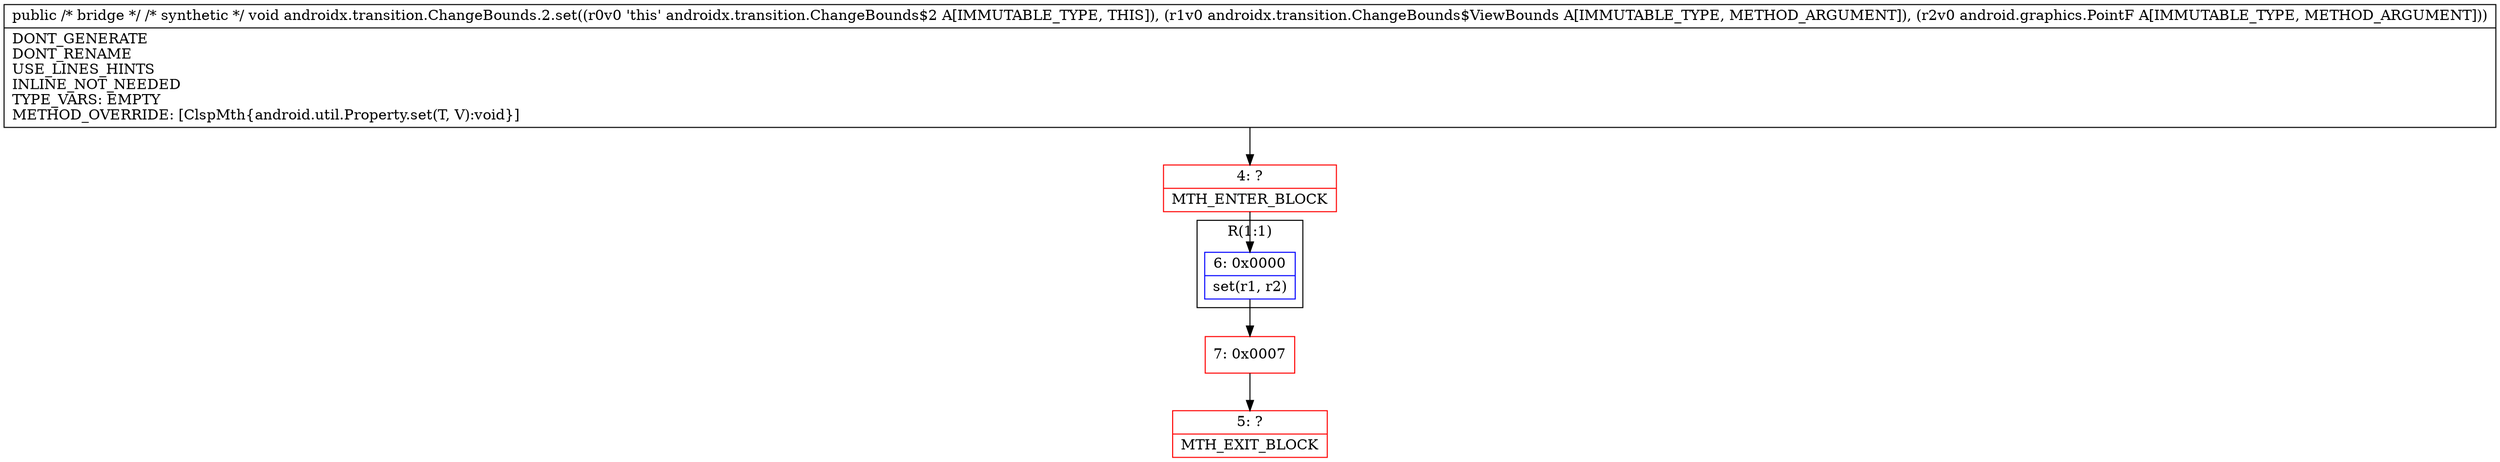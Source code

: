 digraph "CFG forandroidx.transition.ChangeBounds.2.set(Ljava\/lang\/Object;Ljava\/lang\/Object;)V" {
subgraph cluster_Region_400510888 {
label = "R(1:1)";
node [shape=record,color=blue];
Node_6 [shape=record,label="{6\:\ 0x0000|set(r1, r2)\l}"];
}
Node_4 [shape=record,color=red,label="{4\:\ ?|MTH_ENTER_BLOCK\l}"];
Node_7 [shape=record,color=red,label="{7\:\ 0x0007}"];
Node_5 [shape=record,color=red,label="{5\:\ ?|MTH_EXIT_BLOCK\l}"];
MethodNode[shape=record,label="{public \/* bridge *\/ \/* synthetic *\/ void androidx.transition.ChangeBounds.2.set((r0v0 'this' androidx.transition.ChangeBounds$2 A[IMMUTABLE_TYPE, THIS]), (r1v0 androidx.transition.ChangeBounds$ViewBounds A[IMMUTABLE_TYPE, METHOD_ARGUMENT]), (r2v0 android.graphics.PointF A[IMMUTABLE_TYPE, METHOD_ARGUMENT]))  | DONT_GENERATE\lDONT_RENAME\lUSE_LINES_HINTS\lINLINE_NOT_NEEDED\lTYPE_VARS: EMPTY\lMETHOD_OVERRIDE: [ClspMth\{android.util.Property.set(T, V):void\}]\l}"];
MethodNode -> Node_4;Node_6 -> Node_7;
Node_4 -> Node_6;
Node_7 -> Node_5;
}

